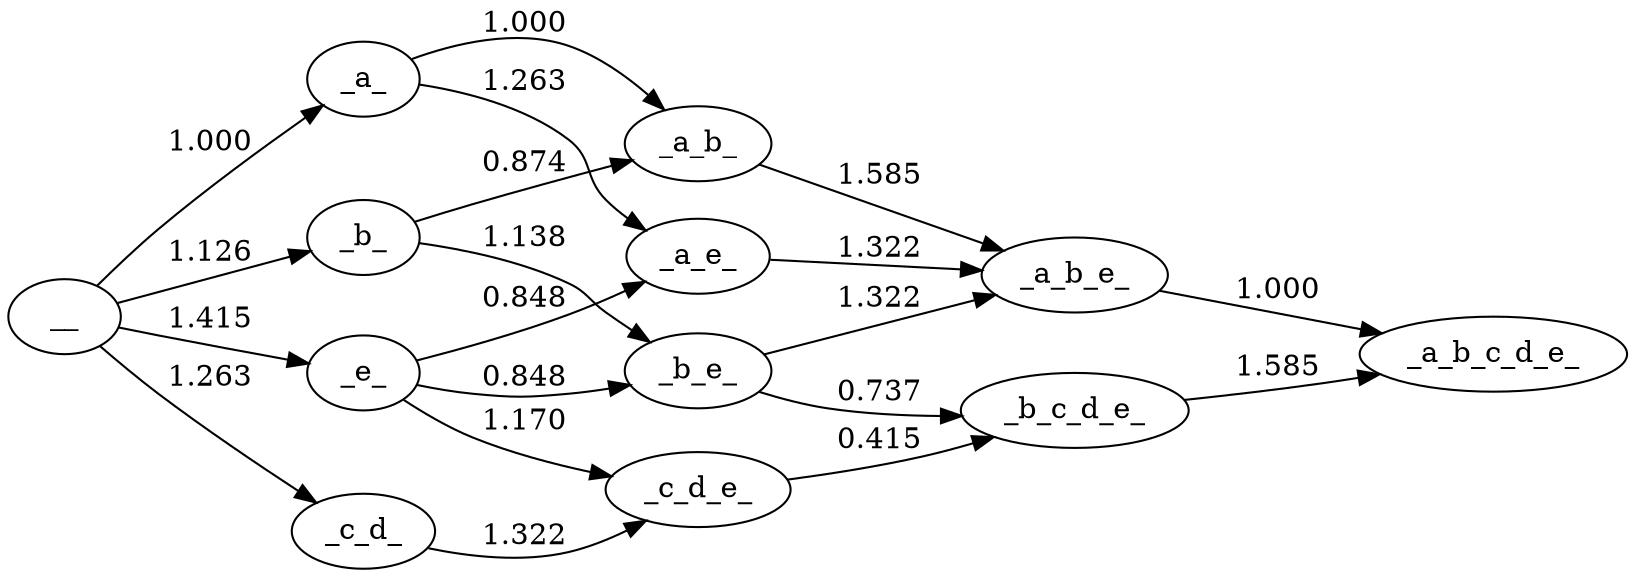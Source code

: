 strict digraph "" {
	graph [rankdir=LR];
	__ -> _a_	[cost=1.0,
		label=" 1.000"];
	__ -> _b_	[cost=1.1255308820838588,
		label=" 1.126"];
	__ -> _c_d_	[cost=1.2630344058337937,
		label=" 1.263"];
	__ -> _e_	[cost=1.4150374992788437,
		label=" 1.415"];
	_a_ -> _a_b_	[cost=1.0,
		label=" 1.000"];
	_a_ -> _a_e_	[cost=1.2630344058337937,
		label=" 1.263"];
	_b_ -> _a_b_	[cost=0.874469117916141,
		label=" 0.874"];
	_b_ -> _b_e_	[cost=1.1375035237499351,
		label=" 1.138"];
	_c_d_ -> _c_d_e_	[cost=1.3219280948873624,
		label=" 1.322"];
	_e_ -> _a_e_	[cost=0.8479969065549501,
		label=" 0.848"];
	_e_ -> _b_e_	[cost=0.8479969065549501,
		label=" 0.848"];
	_e_ -> _c_d_e_	[cost=1.1699250014423124,
		label=" 1.170"];
	_a_b_ -> _a_b_e_	[cost=1.5849625007211563,
		label=" 1.585"];
	_a_e_ -> _a_b_e_	[cost=1.3219280948873624,
		label=" 1.322"];
	_b_e_ -> _b_c_d_e_	[cost=0.7369655941662062,
		label=" 0.737"];
	_b_e_ -> _a_b_e_	[cost=1.3219280948873624,
		label=" 1.322"];
	_c_d_e_ -> _b_c_d_e_	[cost=0.4150374992788437,
		label=" 0.415"];
	_b_c_d_e_ -> _a_b_c_d_e_	[cost=1.5849625007211563,
		label=" 1.585"];
	_a_b_e_ -> _a_b_c_d_e_	[cost=1.0,
		label=" 1.000"];
}
